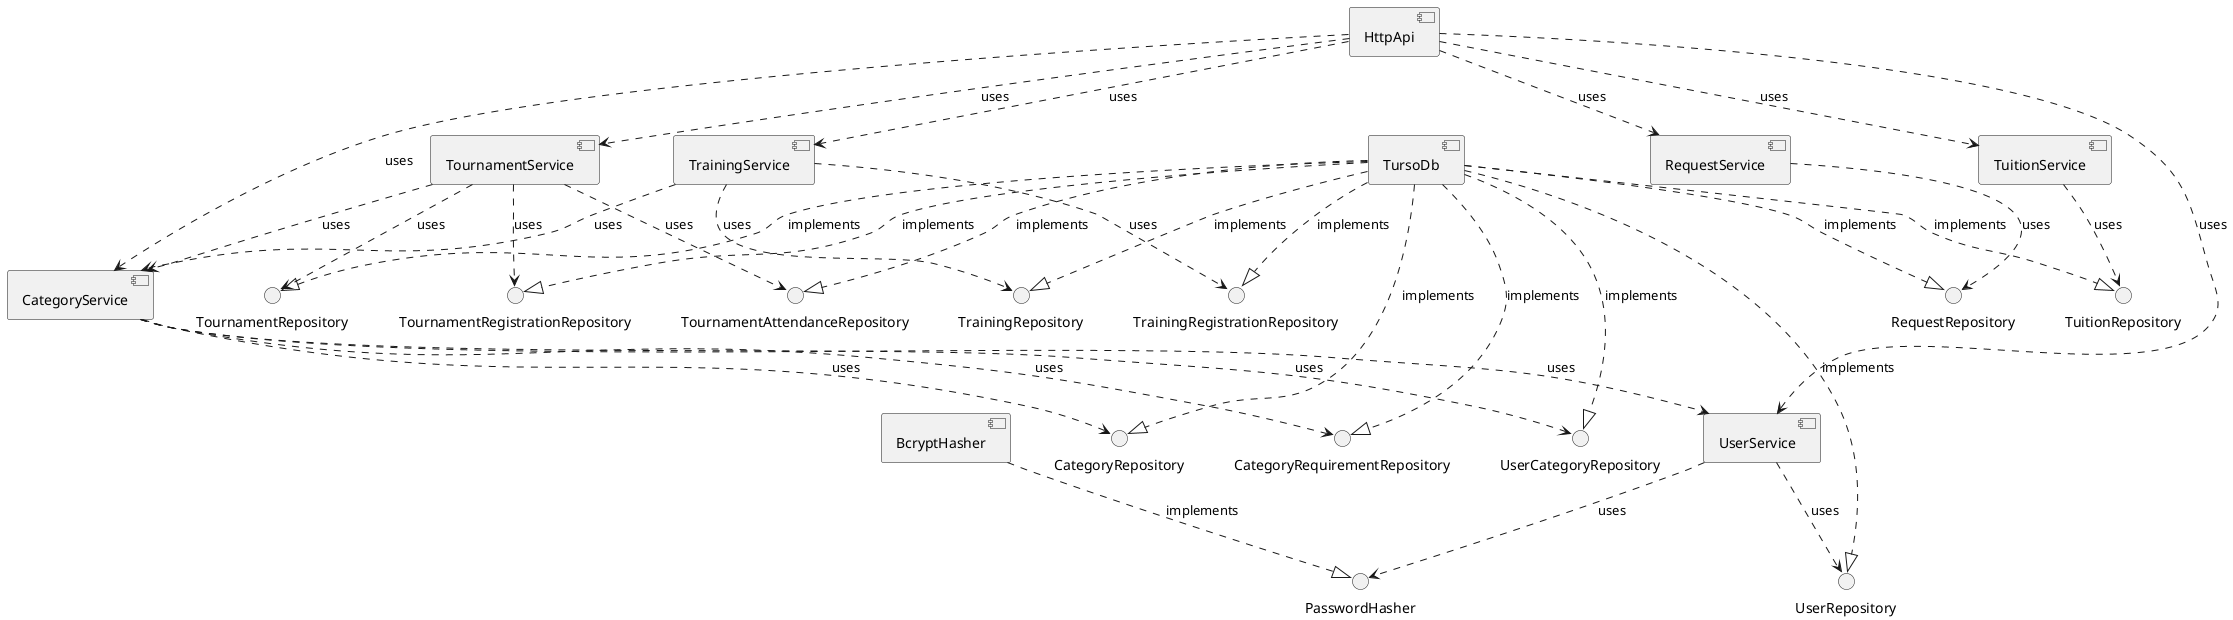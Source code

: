 @startuml
' Define interfaces
interface "PasswordHasher" as PH
interface "UserRepository" as UR
interface "CategoryRepository" as CR
interface "CategoryRequirementRepository" as CRR
interface "UserCategoryRepository" as UCR
interface "TournamentRepository" as TR
interface "TournamentRegistrationRepository" as TRR
interface "TournamentAttendanceRepository" as TAR
interface "TrainingRepository" as TRN
interface "TrainingRegistrationRepository" as TRNR
interface "TuitionRepository" as TUIR
interface "RequestRepository" as REQR

' Define components
component "BcryptHasher" as BH
BH ..|> PH : implements

component "TursoDb" as DB
DB ..|> UR : implements
DB ..|> CR : implements
DB ..|> CRR : implements
DB ..|> UCR : implements
DB ..|> TR : implements
DB ..|> TRR : implements
DB ..|> TAR : implements
DB ..|> TRN : implements
DB ..|> TRNR : implements
DB ..|> TUIR : implements
DB ..|> REQR : implements

' Define services
component "UserService" as US
US ..> UR : uses
US ..> PH : uses

component "CategoryService" as CS
CS ..> CR : uses
CS ..> CRR : uses
CS ..> UCR : uses
CS ..> US : uses

component "TournamentService" as TS
TS ..> TR : uses
TS ..> TRR : uses
TS ..> TAR : uses
TS ..> CS : uses

component "TrainingService" as TRS
TRS ..> TRN : uses
TRS ..> TRNR : uses
TRS ..> CS : uses

component "TuitionService" as TUS
TUS ..> TUIR : uses

component "RequestService" as RS
RS ..> REQR : uses

' Define HttpApi
component "HttpApi" as HA
HA ..> US : uses
HA ..> CS : uses
HA ..> TS : uses
HA ..> TRS : uses
HA ..> TUS : uses
HA ..> RS : uses

@enduml